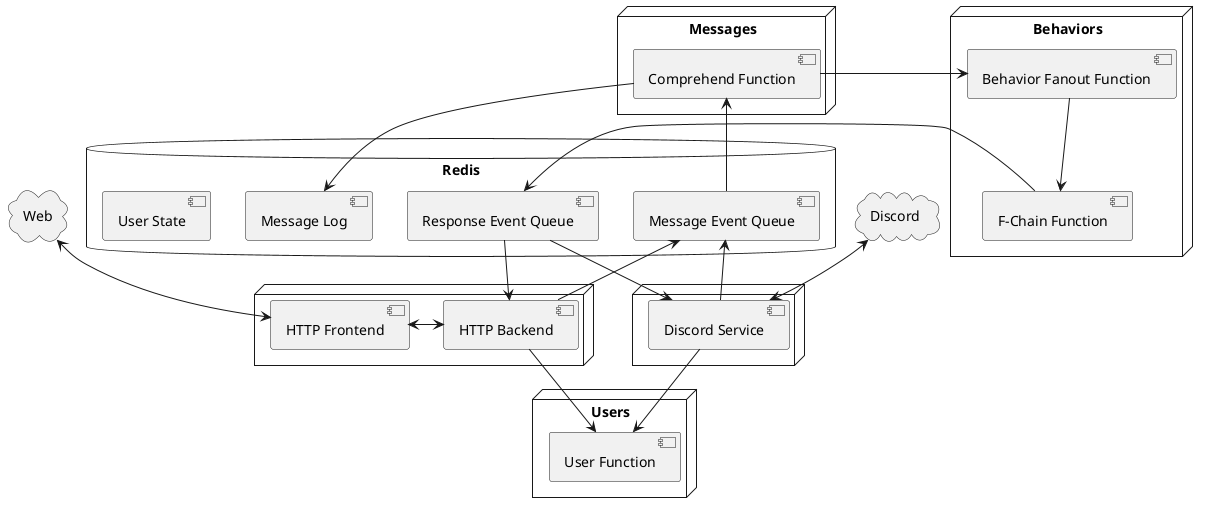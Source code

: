 @startuml architecture

cloud Discord

node {
    [Discord Service] as discord_service
}

cloud Web

node {
    [HTTP Frontend] as http_frontend
    [HTTP Backend] as http_backend
}

database Redis {
    [Message Event Queue] as messages
    [Response Event Queue] as responses

    [Message Log] as message_log
    [User State] as user_state
}

node Messages {
    [Comprehend Function] as comprehend_handler
}

node Behaviors {
    [Behavior Fanout Function] as behavior_fanout
    [F-Chain Function] as f_chain
}

node Users {
    [User Function] as user_func
}

Web <--> http_frontend
http_frontend <-> http_backend

http_backend --> messages
http_backend --> user_func
responses --> http_backend


Discord <--> discord_service

discord_service --> messages
discord_service --> user_func
responses --> discord_service

messages --> comprehend_handler
comprehend_handler --> message_log
comprehend_handler --> behavior_fanout

behavior_fanout --> f_chain

f_chain -> responses

@enduml
